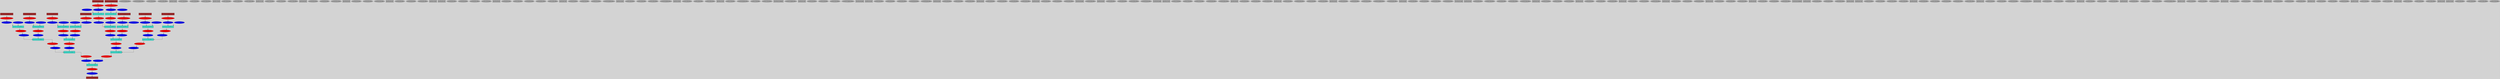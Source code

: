 digraph {
graph [bgcolor=lightgray]
node [style=filled]
splines=ortho;
LS_w32_c0_r0_memport_Load_6 [shape="rectangle" width=0.5 fontsize=12 fillcolor="#A52A2A" pos="0,0!"]
LS_w32_c0_r0_memport_inPinA [shape="oval" width=0.1 fontsize=10 fillcolor="#A9A9A9" pos="-1.3,1.3!"]
LS_w32_c0_r3_memport_inPinA [shape="oval" width=0.1 fontsize=10 fillcolor="#A9A9A9" pos="-1.3,19.3!"]
pe_w32_c1_r2_alu_inPinB [shape="oval" width=0.1 fontsize=10 fillcolor="#A9A9A9" pos="7.3,13.3!"]
pe_w32_c7_r4_alu_inPinB [shape="oval" width=0.1 fontsize=10 fillcolor="#0000FF" pos="43.3,25.3!"]
pe_w32_c7_r4_alu_outPinA [shape="oval" width=0.1 fontsize=10 fillcolor="#FF0000" pos="42,22!"]
pe_w32_c1_r2_alu_outPinA [shape="oval" width=0.1 fontsize=10 fillcolor="#A9A9A9" pos="6,10!"]
pe_w32_c7_r5_alu [shape="rectangle" width=0.5 fontsize=12 fillcolor="#A9A9A9" pos="42,30!"]
pe_w32_c7_r5_alu_inPinA [shape="oval" width=0.1 fontsize=10 fillcolor="#A9A9A9" pos="40.7,31.3!"]
pe_w32_c7_r5_alu_inPinB [shape="oval" width=0.1 fontsize=10 fillcolor="#A9A9A9" pos="43.3,31.3!"]
pe_w32_c7_r5_alu_outPinA [shape="oval" width=0.1 fontsize=10 fillcolor="#A9A9A9" pos="42,28!"]
pe_w32_c7_r6_alu [shape="rectangle" width=0.5 fontsize=12 fillcolor="#A9A9A9" pos="42,36!"]
pe_w32_c7_r6_alu_inPinA [shape="oval" width=0.1 fontsize=10 fillcolor="#A9A9A9" pos="40.7,37.3!"]
pe_w32_c7_r6_alu_inPinB [shape="oval" width=0.1 fontsize=10 fillcolor="#A9A9A9" pos="43.3,37.3!"]
pe_w32_c7_r6_alu_outPinA [shape="oval" width=0.1 fontsize=10 fillcolor="#A9A9A9" pos="42,34!"]
pe_w32_c7_r7_alu [shape="rectangle" width=0.5 fontsize=12 fillcolor="#A9A9A9" pos="42,42!"]
pe_w32_c7_r7_alu_inPinA [shape="oval" width=0.1 fontsize=10 fillcolor="#A9A9A9" pos="40.7,43.3!"]
pe_w32_c7_r7_alu_inPinB [shape="oval" width=0.1 fontsize=10 fillcolor="#A9A9A9" pos="43.3,43.3!"]
pe_w32_c7_r7_alu_outPinA [shape="oval" width=0.1 fontsize=10 fillcolor="#A9A9A9" pos="42,40!"]
pe_w32_c8_r0_alu [shape="rectangle" width=0.5 fontsize=12 fillcolor="#A9A9A9" pos="48,0!"]
pe_w32_c8_r0_alu_inPinA [shape="oval" width=0.1 fontsize=10 fillcolor="#A9A9A9" pos="46.7,1.3!"]
pe_w32_c8_r0_alu_inPinB [shape="oval" width=0.1 fontsize=10 fillcolor="#A9A9A9" pos="49.3,1.3!"]
pe_w32_c8_r0_alu_outPinA [shape="oval" width=0.1 fontsize=10 fillcolor="#A9A9A9" pos="48,-2!"]
pe_w32_c8_r1_alu_FMUL_9 [shape="rectangle" width=0.5 fontsize=12 fillcolor="#40E0D0" pos="48,6!"]
pe_w32_c8_r1_alu_inPinA [shape="oval" width=0.1 fontsize=10 fillcolor="#0000FF" pos="46.7,7.3!"]
pe_w32_c8_r1_alu_inPinB [shape="oval" width=0.1 fontsize=10 fillcolor="#0000FF" pos="49.3,7.3!"]
pe_w32_c8_r1_alu_outPinA [shape="oval" width=0.1 fontsize=10 fillcolor="#FF0000" pos="48,4!"]
LS_w32_c0_r3_memport_outPinA [shape="oval" width=0.1 fontsize=10 fillcolor="#FF0000" pos="0,16!"]
pe_w32_c8_r2_alu [shape="rectangle" width=0.5 fontsize=12 fillcolor="#A9A9A9" pos="48,12!"]
pe_w32_c8_r2_alu_inPinA [shape="oval" width=0.1 fontsize=10 fillcolor="#A9A9A9" pos="46.7,13.3!"]
pe_w32_c8_r2_alu_inPinB [shape="oval" width=0.1 fontsize=10 fillcolor="#A9A9A9" pos="49.3,13.3!"]
pe_w32_c8_r2_alu_outPinA [shape="oval" width=0.1 fontsize=10 fillcolor="#A9A9A9" pos="48,10!"]
pe_w32_c8_r3_alu_FMUL_16 [shape="rectangle" width=0.5 fontsize=12 fillcolor="#40E0D0" pos="48,18!"]
pe_w32_c8_r3_alu_inPinA [shape="oval" width=0.1 fontsize=10 fillcolor="#0000FF" pos="46.7,19.3!"]
pe_w32_c8_r3_alu_inPinB [shape="oval" width=0.1 fontsize=10 fillcolor="#0000FF" pos="49.3,19.3!"]
pe_w32_c8_r3_alu_outPinA [shape="oval" width=0.1 fontsize=10 fillcolor="#FF0000" pos="48,16!"]
pe_w32_c8_r4_alu [shape="rectangle" width=0.5 fontsize=12 fillcolor="#A9A9A9" pos="48,24!"]
pe_w32_c8_r4_alu_inPinA [shape="oval" width=0.1 fontsize=10 fillcolor="#A9A9A9" pos="46.7,25.3!"]
pe_w32_c8_r4_alu_inPinB [shape="oval" width=0.1 fontsize=10 fillcolor="#A9A9A9" pos="49.3,25.3!"]
pe_w32_c8_r4_alu_outPinA [shape="oval" width=0.1 fontsize=10 fillcolor="#A9A9A9" pos="48,22!"]
pe_w32_c1_r3_alu [shape="rectangle" width=0.5 fontsize=12 fillcolor="#A9A9A9" pos="6,18!"]
pe_w32_c8_r5_alu [shape="rectangle" width=0.5 fontsize=12 fillcolor="#A9A9A9" pos="48,30!"]
pe_w32_c8_r5_alu_inPinA [shape="oval" width=0.1 fontsize=10 fillcolor="#A9A9A9" pos="46.7,31.3!"]
pe_w32_c8_r5_alu_inPinB [shape="oval" width=0.1 fontsize=10 fillcolor="#A9A9A9" pos="49.3,31.3!"]
pe_w32_c8_r5_alu_outPinA [shape="oval" width=0.1 fontsize=10 fillcolor="#A9A9A9" pos="48,28!"]
pe_w32_c1_r3_alu_inPinA [shape="oval" width=0.1 fontsize=10 fillcolor="#A9A9A9" pos="4.7,19.3!"]
pe_w32_c8_r6_alu [shape="rectangle" width=0.5 fontsize=12 fillcolor="#A9A9A9" pos="48,36!"]
pe_w32_c8_r6_alu_inPinA [shape="oval" width=0.1 fontsize=10 fillcolor="#A9A9A9" pos="46.7,37.3!"]
pe_w32_c1_r3_alu_inPinB [shape="oval" width=0.1 fontsize=10 fillcolor="#A9A9A9" pos="7.3,19.3!"]
pe_w32_c8_r6_alu_inPinB [shape="oval" width=0.1 fontsize=10 fillcolor="#A9A9A9" pos="49.3,37.3!"]
pe_w32_c8_r6_alu_outPinA [shape="oval" width=0.1 fontsize=10 fillcolor="#A9A9A9" pos="48,34!"]
pe_w32_c1_r3_alu_outPinA [shape="oval" width=0.1 fontsize=10 fillcolor="#A9A9A9" pos="6,16!"]
pe_w32_c8_r7_alu [shape="rectangle" width=0.5 fontsize=12 fillcolor="#A9A9A9" pos="48,42!"]
pe_w32_c8_r7_alu_inPinA [shape="oval" width=0.1 fontsize=10 fillcolor="#A9A9A9" pos="46.7,43.3!"]
pe_w32_c8_r7_alu_inPinB [shape="oval" width=0.1 fontsize=10 fillcolor="#A9A9A9" pos="49.3,43.3!"]
pe_w32_c8_r7_alu_outPinA [shape="oval" width=0.1 fontsize=10 fillcolor="#A9A9A9" pos="48,40!"]
LS_w32_c0_r4_memport_Load_5 [shape="rectangle" width=0.5 fontsize=12 fillcolor="#A52A2A" pos="0,24!"]
LS_w32_c0_r4_memport_inPinA [shape="oval" width=0.1 fontsize=10 fillcolor="#A9A9A9" pos="-1.3,25.3!"]
pe_w32_c1_r4_alu [shape="rectangle" width=0.5 fontsize=12 fillcolor="#A9A9A9" pos="6,24!"]
pe_w32_c1_r4_alu_inPinA [shape="oval" width=0.1 fontsize=10 fillcolor="#A9A9A9" pos="4.7,25.3!"]
pe_w32_c1_r4_alu_inPinB [shape="oval" width=0.1 fontsize=10 fillcolor="#A9A9A9" pos="7.3,25.3!"]
pe_w32_c1_r4_alu_outPinA [shape="oval" width=0.1 fontsize=10 fillcolor="#A9A9A9" pos="6,22!"]
LS_w32_c0_r4_memport_outPinA [shape="oval" width=0.1 fontsize=10 fillcolor="#FF0000" pos="0,22!"]
LS_w32_c0_r5_memport_Load_0 [shape="rectangle" width=0.5 fontsize=12 fillcolor="#A52A2A" pos="0,30!"]
pe_w32_c1_r5_alu_FMUL_13 [shape="rectangle" width=0.5 fontsize=12 fillcolor="#40E0D0" pos="6,30!"]
pe_w32_c1_r5_alu_inPinA [shape="oval" width=0.1 fontsize=10 fillcolor="#0000FF" pos="4.7,31.3!"]
pe_w32_c1_r5_alu_inPinB [shape="oval" width=0.1 fontsize=10 fillcolor="#0000FF" pos="7.3,31.3!"]
pe_w32_c1_r5_alu_outPinA [shape="oval" width=0.1 fontsize=10 fillcolor="#FF0000" pos="6,28!"]
LS_w32_c0_r5_memport_inPinA [shape="oval" width=0.1 fontsize=10 fillcolor="#A9A9A9" pos="-1.3,31.3!"]
LS_w32_c0_r5_memport_outPinA [shape="oval" width=0.1 fontsize=10 fillcolor="#FF0000" pos="0,28!"]
pe_w32_c1_r6_alu [shape="rectangle" width=0.5 fontsize=12 fillcolor="#A9A9A9" pos="6,36!"]
pe_w32_c1_r6_alu_inPinA [shape="oval" width=0.1 fontsize=10 fillcolor="#A9A9A9" pos="4.7,37.3!"]
pe_w32_c1_r6_alu_inPinB [shape="oval" width=0.1 fontsize=10 fillcolor="#A9A9A9" pos="7.3,37.3!"]
pe_w32_c1_r6_alu_outPinA [shape="oval" width=0.1 fontsize=10 fillcolor="#A9A9A9" pos="6,34!"]
LS_w32_c0_r6_memport_Load_2 [shape="rectangle" width=0.5 fontsize=12 fillcolor="#A52A2A" pos="0,36!"]
pe_w32_c1_r7_alu [shape="rectangle" width=0.5 fontsize=12 fillcolor="#A9A9A9" pos="6,42!"]
pe_w32_c1_r7_alu_inPinA [shape="oval" width=0.1 fontsize=10 fillcolor="#A9A9A9" pos="4.7,43.3!"]
LS_w32_c0_r6_memport_inPinA [shape="oval" width=0.1 fontsize=10 fillcolor="#A9A9A9" pos="-1.3,37.3!"]
pe_w32_c1_r7_alu_inPinB [shape="oval" width=0.1 fontsize=10 fillcolor="#A9A9A9" pos="7.3,43.3!"]
pe_w32_c1_r7_alu_outPinA [shape="oval" width=0.1 fontsize=10 fillcolor="#A9A9A9" pos="6,40!"]
LS_w32_c0_r0_memport_outPinA [shape="oval" width=0.1 fontsize=10 fillcolor="#FF0000" pos="0,-2!"]
LS_w32_c0_r6_memport_outPinA [shape="oval" width=0.1 fontsize=10 fillcolor="#FF0000" pos="0,34!"]
pe_w32_c2_r0_alu_FMUL_12 [shape="rectangle" width=0.5 fontsize=12 fillcolor="#40E0D0" pos="12,0!"]
pe_w32_c2_r0_alu_inPinA [shape="oval" width=0.1 fontsize=10 fillcolor="#0000FF" pos="10.7,1.3!"]
pe_w32_c2_r0_alu_inPinB [shape="oval" width=0.1 fontsize=10 fillcolor="#0000FF" pos="13.3,1.3!"]
pe_w32_c2_r0_alu_outPinA [shape="oval" width=0.1 fontsize=10 fillcolor="#FF0000" pos="12,-2!"]
LS_w32_c0_r7_memport [shape="rectangle" width=0.5 fontsize=12 fillcolor="#A9A9A9" pos="0,42!"]
LS_w32_c0_r7_memport_inPinA [shape="oval" width=0.1 fontsize=10 fillcolor="#A9A9A9" pos="-1.3,43.3!"]
pe_w32_c2_r1_alu [shape="rectangle" width=0.5 fontsize=12 fillcolor="#A9A9A9" pos="12,6!"]
pe_w32_c2_r1_alu_inPinA [shape="oval" width=0.1 fontsize=10 fillcolor="#A9A9A9" pos="10.7,7.3!"]
pe_w32_c2_r1_alu_inPinB [shape="oval" width=0.1 fontsize=10 fillcolor="#A9A9A9" pos="13.3,7.3!"]
pe_w32_c2_r1_alu_outPinA [shape="oval" width=0.1 fontsize=10 fillcolor="#A9A9A9" pos="12,4!"]
LS_w32_c0_r7_memport_outPinA [shape="oval" width=0.1 fontsize=10 fillcolor="#A9A9A9" pos="0,40!"]
LS_w32_c9_r0_mem [shape="rectangle" width=0.5 fontsize=12 fillcolor="#A9A9A9" pos="54,0!"]
pe_w32_c2_r2_alu [shape="rectangle" width=0.5 fontsize=12 fillcolor="#A9A9A9" pos="12,12!"]
pe_w32_c2_r2_alu_inPinA [shape="oval" width=0.1 fontsize=10 fillcolor="#A9A9A9" pos="10.7,13.3!"]
pe_w32_c2_r2_alu_inPinB [shape="oval" width=0.1 fontsize=10 fillcolor="#A9A9A9" pos="13.3,13.3!"]
pe_w32_c2_r2_alu_outPinA [shape="oval" width=0.1 fontsize=10 fillcolor="#A9A9A9" pos="12,10!"]
LS_w32_c9_r0_mem_inPinA [shape="oval" width=0.1 fontsize=10 fillcolor="#A9A9A9" pos="52.7,1.3!"]
LS_w32_c9_r0_mem_outPinA [shape="oval" width=0.1 fontsize=10 fillcolor="#A9A9A9" pos="54,-2!"]
pe_w32_c2_r3_alu [shape="rectangle" width=0.5 fontsize=12 fillcolor="#A9A9A9" pos="12,18!"]
pe_w32_c2_r3_alu_inPinA [shape="oval" width=0.1 fontsize=10 fillcolor="#A9A9A9" pos="10.7,19.3!"]
pe_w32_c2_r3_alu_inPinB [shape="oval" width=0.1 fontsize=10 fillcolor="#A9A9A9" pos="13.3,19.3!"]
pe_w32_c2_r3_alu_outPinA [shape="oval" width=0.1 fontsize=10 fillcolor="#A9A9A9" pos="12,16!"]
LS_w32_c9_r1_mem_Load_4 [shape="rectangle" width=0.5 fontsize=12 fillcolor="#A52A2A" pos="54,6!"]
pe_w32_c2_r4_alu [shape="rectangle" width=0.5 fontsize=12 fillcolor="#A9A9A9" pos="12,24!"]
pe_w32_c2_r4_alu_inPinA [shape="oval" width=0.1 fontsize=10 fillcolor="#A9A9A9" pos="10.7,25.3!"]
LS_w32_c9_r1_mem_inPinA [shape="oval" width=0.1 fontsize=10 fillcolor="#A9A9A9" pos="52.7,7.3!"]
pe_w32_c2_r4_alu_inPinB [shape="oval" width=0.1 fontsize=10 fillcolor="#A9A9A9" pos="13.3,25.3!"]
pe_w32_c2_r4_alu_outPinA [shape="oval" width=0.1 fontsize=10 fillcolor="#A9A9A9" pos="12,22!"]
LS_w32_c9_r1_mem_outPinA [shape="oval" width=0.1 fontsize=10 fillcolor="#FF0000" pos="54,4!"]
pe_w32_c2_r5_alu [shape="rectangle" width=0.5 fontsize=12 fillcolor="#A9A9A9" pos="12,30!"]
pe_w32_c2_r5_alu_inPinA [shape="oval" width=0.1 fontsize=10 fillcolor="#A9A9A9" pos="10.7,31.3!"]
pe_w32_c2_r5_alu_inPinB [shape="oval" width=0.1 fontsize=10 fillcolor="#A9A9A9" pos="13.3,31.3!"]
pe_w32_c2_r5_alu_outPinA [shape="oval" width=0.1 fontsize=10 fillcolor="#A9A9A9" pos="12,28!"]
LS_w32_c0_r1_memport_Load_3 [shape="rectangle" width=0.5 fontsize=12 fillcolor="#A52A2A" pos="0,6!"]
LS_w32_c9_r2_mem [shape="rectangle" width=0.5 fontsize=12 fillcolor="#A9A9A9" pos="54,12!"]
LS_w32_c9_r2_mem_inPinA [shape="oval" width=0.1 fontsize=10 fillcolor="#A9A9A9" pos="52.7,13.3!"]
pe_w32_c2_r6_alu [shape="rectangle" width=0.5 fontsize=12 fillcolor="#A9A9A9" pos="12,36!"]
pe_w32_c2_r6_alu_inPinA [shape="oval" width=0.1 fontsize=10 fillcolor="#A9A9A9" pos="10.7,37.3!"]
pe_w32_c2_r6_alu_inPinB [shape="oval" width=0.1 fontsize=10 fillcolor="#A9A9A9" pos="13.3,37.3!"]
pe_w32_c2_r6_alu_outPinA [shape="oval" width=0.1 fontsize=10 fillcolor="#A9A9A9" pos="12,34!"]
LS_w32_c9_r2_mem_outPinA [shape="oval" width=0.1 fontsize=10 fillcolor="#A9A9A9" pos="54,10!"]
LS_w32_c9_r3_mem [shape="rectangle" width=0.5 fontsize=12 fillcolor="#A9A9A9" pos="54,18!"]
pe_w32_c2_r7_alu [shape="rectangle" width=0.5 fontsize=12 fillcolor="#A9A9A9" pos="12,42!"]
pe_w32_c2_r7_alu_inPinA [shape="oval" width=0.1 fontsize=10 fillcolor="#A9A9A9" pos="10.7,43.3!"]
pe_w32_c2_r7_alu_inPinB [shape="oval" width=0.1 fontsize=10 fillcolor="#A9A9A9" pos="13.3,43.3!"]
pe_w32_c2_r7_alu_outPinA [shape="oval" width=0.1 fontsize=10 fillcolor="#A9A9A9" pos="12,40!"]
LS_w32_c9_r3_mem_inPinA [shape="oval" width=0.1 fontsize=10 fillcolor="#A9A9A9" pos="52.7,19.3!"]
LS_w32_c9_r3_mem_outPinA [shape="oval" width=0.1 fontsize=10 fillcolor="#A9A9A9" pos="54,16!"]
pe_w32_c3_r0_alu [shape="rectangle" width=0.5 fontsize=12 fillcolor="#A9A9A9" pos="18,0!"]
pe_w32_c3_r0_alu_inPinA [shape="oval" width=0.1 fontsize=10 fillcolor="#A9A9A9" pos="16.7,1.3!"]
pe_w32_c3_r0_alu_inPinB [shape="oval" width=0.1 fontsize=10 fillcolor="#A9A9A9" pos="19.3,1.3!"]
pe_w32_c3_r0_alu_outPinA [shape="oval" width=0.1 fontsize=10 fillcolor="#A9A9A9" pos="18,-2!"]
LS_w32_c9_r4_mem_Load_8 [shape="rectangle" width=0.5 fontsize=12 fillcolor="#A52A2A" pos="54,24!"]
pe_w32_c3_r1_alu [shape="rectangle" width=0.5 fontsize=12 fillcolor="#A9A9A9" pos="18,6!"]
pe_w32_c3_r1_alu_inPinA [shape="oval" width=0.1 fontsize=10 fillcolor="#A9A9A9" pos="16.7,7.3!"]
LS_w32_c9_r4_mem_inPinA [shape="oval" width=0.1 fontsize=10 fillcolor="#A9A9A9" pos="52.7,25.3!"]
pe_w32_c3_r1_alu_inPinB [shape="oval" width=0.1 fontsize=10 fillcolor="#A9A9A9" pos="19.3,7.3!"]
pe_w32_c3_r1_alu_outPinA [shape="oval" width=0.1 fontsize=10 fillcolor="#A9A9A9" pos="18,4!"]
LS_w32_c9_r4_mem_outPinA [shape="oval" width=0.1 fontsize=10 fillcolor="#FF0000" pos="54,22!"]
pe_w32_c3_r2_alu [shape="rectangle" width=0.5 fontsize=12 fillcolor="#A9A9A9" pos="18,12!"]
pe_w32_c3_r2_alu_inPinA [shape="oval" width=0.1 fontsize=10 fillcolor="#A9A9A9" pos="16.7,13.3!"]
pe_w32_c3_r2_alu_inPinB [shape="oval" width=0.1 fontsize=10 fillcolor="#A9A9A9" pos="19.3,13.3!"]
pe_w32_c3_r2_alu_outPinA [shape="oval" width=0.1 fontsize=10 fillcolor="#A9A9A9" pos="18,10!"]
LS_w32_c9_r5_mem_Store_26 [shape="rectangle" width=0.5 fontsize=12 fillcolor="#A52A2A" pos="54,30!"]
LS_w32_c0_r1_memport_inPinA [shape="oval" width=0.1 fontsize=10 fillcolor="#A9A9A9" pos="-1.3,7.3!"]
LS_w32_c9_r5_mem_inPinA [shape="oval" width=0.1 fontsize=10 fillcolor="#0000FF" pos="52.7,31.3!"]
pe_w32_c3_r3_alu_FMUL_15 [shape="rectangle" width=0.5 fontsize=12 fillcolor="#40E0D0" pos="18,18!"]
pe_w32_c3_r3_alu_inPinA [shape="oval" width=0.1 fontsize=10 fillcolor="#0000FF" pos="16.7,19.3!"]
pe_w32_c3_r3_alu_inPinB [shape="oval" width=0.1 fontsize=10 fillcolor="#0000FF" pos="19.3,19.3!"]
pe_w32_c3_r3_alu_outPinA [shape="oval" width=0.1 fontsize=10 fillcolor="#FF0000" pos="18,16!"]
LS_w32_c9_r5_mem_outPinA [shape="oval" width=0.1 fontsize=10 fillcolor="#A9A9A9" pos="54,28!"]
LS_w32_c9_r6_mem_Load_7 [shape="rectangle" width=0.5 fontsize=12 fillcolor="#A52A2A" pos="54,36!"]
pe_w32_c3_r4_alu [shape="rectangle" width=0.5 fontsize=12 fillcolor="#A9A9A9" pos="18,24!"]
pe_w32_c3_r4_alu_inPinA [shape="oval" width=0.1 fontsize=10 fillcolor="#A9A9A9" pos="16.7,25.3!"]
pe_w32_c3_r4_alu_inPinB [shape="oval" width=0.1 fontsize=10 fillcolor="#A9A9A9" pos="19.3,25.3!"]
pe_w32_c3_r4_alu_outPinA [shape="oval" width=0.1 fontsize=10 fillcolor="#A9A9A9" pos="18,22!"]
LS_w32_c9_r6_mem_inPinA [shape="oval" width=0.1 fontsize=10 fillcolor="#A9A9A9" pos="52.7,37.3!"]
LS_w32_c9_r6_mem_outPinA [shape="oval" width=0.1 fontsize=10 fillcolor="#FF0000" pos="54,34!"]
pe_w32_c3_r5_alu_FMUL_17 [shape="rectangle" width=0.5 fontsize=12 fillcolor="#40E0D0" pos="18,30!"]
pe_w32_c3_r5_alu_inPinA [shape="oval" width=0.1 fontsize=10 fillcolor="#0000FF" pos="16.7,31.3!"]
pe_w32_c3_r5_alu_inPinB [shape="oval" width=0.1 fontsize=10 fillcolor="#0000FF" pos="19.3,31.3!"]
pe_w32_c3_r5_alu_outPinA [shape="oval" width=0.1 fontsize=10 fillcolor="#FF0000" pos="18,28!"]
LS_w32_c9_r7_mem [shape="rectangle" width=0.5 fontsize=12 fillcolor="#A9A9A9" pos="54,42!"]
pe_w32_c3_r6_alu [shape="rectangle" width=0.5 fontsize=12 fillcolor="#A9A9A9" pos="18,36!"]
pe_w32_c3_r6_alu_inPinA [shape="oval" width=0.1 fontsize=10 fillcolor="#A9A9A9" pos="16.7,37.3!"]
LS_w32_c9_r7_mem_inPinA [shape="oval" width=0.1 fontsize=10 fillcolor="#A9A9A9" pos="52.7,43.3!"]
pe_w32_c3_r6_alu_inPinB [shape="oval" width=0.1 fontsize=10 fillcolor="#A9A9A9" pos="19.3,37.3!"]
pe_w32_c3_r6_alu_outPinA [shape="oval" width=0.1 fontsize=10 fillcolor="#A9A9A9" pos="18,34!"]
LS_w32_c9_r7_mem_outPinA [shape="oval" width=0.1 fontsize=10 fillcolor="#A9A9A9" pos="54,40!"]
pe_w32_c3_r7_alu [shape="rectangle" width=0.5 fontsize=12 fillcolor="#A9A9A9" pos="18,42!"]
pe_w32_c3_r7_alu_inPinA [shape="oval" width=0.1 fontsize=10 fillcolor="#A9A9A9" pos="16.7,43.3!"]
pe_w32_c3_r7_alu_inPinB [shape="oval" width=0.1 fontsize=10 fillcolor="#A9A9A9" pos="19.3,43.3!"]
pe_w32_c3_r7_alu_outPinA [shape="oval" width=0.1 fontsize=10 fillcolor="#A9A9A9" pos="18,40!"]
pe_w32_c4_r0_alu [shape="rectangle" width=0.5 fontsize=12 fillcolor="#A9A9A9" pos="24,0!"]
pe_w32_c4_r0_alu_inPinA [shape="oval" width=0.1 fontsize=10 fillcolor="#A9A9A9" pos="22.7,1.3!"]
pe_w32_c4_r0_alu_inPinB [shape="oval" width=0.1 fontsize=10 fillcolor="#A9A9A9" pos="25.3,1.3!"]
pe_w32_c4_r0_alu_outPinA [shape="oval" width=0.1 fontsize=10 fillcolor="#A9A9A9" pos="24,-2!"]
LS_w32_c0_r1_memport_outPinA [shape="oval" width=0.1 fontsize=10 fillcolor="#FF0000" pos="0,4!"]
pe_w32_c4_r1_alu [shape="rectangle" width=0.5 fontsize=12 fillcolor="#A9A9A9" pos="24,6!"]
pe_w32_c4_r1_alu_inPinA [shape="oval" width=0.1 fontsize=10 fillcolor="#A9A9A9" pos="22.7,7.3!"]
pe_w32_c4_r1_alu_inPinB [shape="oval" width=0.1 fontsize=10 fillcolor="#A9A9A9" pos="25.3,7.3!"]
pe_w32_c4_r1_alu_outPinA [shape="oval" width=0.1 fontsize=10 fillcolor="#A9A9A9" pos="24,4!"]
pe_w32_c4_r2_alu [shape="rectangle" width=0.5 fontsize=12 fillcolor="#A9A9A9" pos="24,12!"]
pe_w32_c4_r2_alu_inPinA [shape="oval" width=0.1 fontsize=10 fillcolor="#A9A9A9" pos="22.7,13.3!"]
pe_w32_c4_r2_alu_inPinB [shape="oval" width=0.1 fontsize=10 fillcolor="#A9A9A9" pos="25.3,13.3!"]
pe_w32_c4_r2_alu_outPinA [shape="oval" width=0.1 fontsize=10 fillcolor="#A9A9A9" pos="24,10!"]
pe_w32_c4_r3_alu [shape="rectangle" width=0.5 fontsize=12 fillcolor="#A9A9A9" pos="24,18!"]
pe_w32_c4_r3_alu_inPinA [shape="oval" width=0.1 fontsize=10 fillcolor="#A9A9A9" pos="22.7,19.3!"]
pe_w32_c4_r3_alu_inPinB [shape="oval" width=0.1 fontsize=10 fillcolor="#A9A9A9" pos="25.3,19.3!"]
pe_w32_c4_r3_alu_outPinA [shape="oval" width=0.1 fontsize=10 fillcolor="#A9A9A9" pos="24,16!"]
pe_w32_c4_r4_alu_FADD_24 [shape="rectangle" width=0.5 fontsize=12 fillcolor="#40E0D0" pos="24,24!"]
pe_w32_c4_r4_alu_inPinA [shape="oval" width=0.1 fontsize=10 fillcolor="#0000FF" pos="22.7,25.3!"]
pe_w32_c4_r4_alu_inPinB [shape="oval" width=0.1 fontsize=10 fillcolor="#0000FF" pos="25.3,25.3!"]
pe_w32_c4_r4_alu_outPinA [shape="oval" width=0.1 fontsize=10 fillcolor="#FF0000" pos="24,22!"]
pe_w32_c4_r5_alu [shape="rectangle" width=0.5 fontsize=12 fillcolor="#A9A9A9" pos="24,30!"]
pe_w32_c4_r5_alu_inPinA [shape="oval" width=0.1 fontsize=10 fillcolor="#A9A9A9" pos="22.7,31.3!"]
pe_w32_c4_r5_alu_inPinB [shape="oval" width=0.1 fontsize=10 fillcolor="#A9A9A9" pos="25.3,31.3!"]
pe_w32_c4_r5_alu_outPinA [shape="oval" width=0.1 fontsize=10 fillcolor="#A9A9A9" pos="24,28!"]
LS_w32_c0_r2_memport [shape="rectangle" width=0.5 fontsize=12 fillcolor="#A9A9A9" pos="0,12!"]
pe_w32_c4_r6_alu [shape="rectangle" width=0.5 fontsize=12 fillcolor="#A9A9A9" pos="24,36!"]
pe_w32_c4_r6_alu_inPinA [shape="oval" width=0.1 fontsize=10 fillcolor="#A9A9A9" pos="22.7,37.3!"]
pe_w32_c4_r6_alu_inPinB [shape="oval" width=0.1 fontsize=10 fillcolor="#A9A9A9" pos="25.3,37.3!"]
pe_w32_c4_r6_alu_outPinA [shape="oval" width=0.1 fontsize=10 fillcolor="#A9A9A9" pos="24,34!"]
pe_w32_c1_r0_alu [shape="rectangle" width=0.5 fontsize=12 fillcolor="#A9A9A9" pos="6,0!"]
pe_w32_c4_r7_alu [shape="rectangle" width=0.5 fontsize=12 fillcolor="#A9A9A9" pos="24,42!"]
pe_w32_c4_r7_alu_inPinA [shape="oval" width=0.1 fontsize=10 fillcolor="#A9A9A9" pos="22.7,43.3!"]
pe_w32_c4_r7_alu_inPinB [shape="oval" width=0.1 fontsize=10 fillcolor="#A9A9A9" pos="25.3,43.3!"]
pe_w32_c4_r7_alu_outPinA [shape="oval" width=0.1 fontsize=10 fillcolor="#A9A9A9" pos="24,40!"]
pe_w32_c1_r0_alu_inPinA [shape="oval" width=0.1 fontsize=10 fillcolor="#A9A9A9" pos="4.7,1.3!"]
pe_w32_c5_r0_alu [shape="rectangle" width=0.5 fontsize=12 fillcolor="#A9A9A9" pos="30,0!"]
pe_w32_c5_r0_alu_inPinA [shape="oval" width=0.1 fontsize=10 fillcolor="#A9A9A9" pos="28.7,1.3!"]
pe_w32_c1_r0_alu_inPinB [shape="oval" width=0.1 fontsize=10 fillcolor="#A9A9A9" pos="7.3,1.3!"]
pe_w32_c5_r0_alu_inPinB [shape="oval" width=0.1 fontsize=10 fillcolor="#A9A9A9" pos="31.3,1.3!"]
pe_w32_c5_r0_alu_outPinA [shape="oval" width=0.1 fontsize=10 fillcolor="#A9A9A9" pos="30,-2!"]
pe_w32_c1_r0_alu_outPinA [shape="oval" width=0.1 fontsize=10 fillcolor="#A9A9A9" pos="6,-2!"]
pe_w32_c5_r1_alu [shape="rectangle" width=0.5 fontsize=12 fillcolor="#A9A9A9" pos="30,6!"]
pe_w32_c5_r1_alu_inPinA [shape="oval" width=0.1 fontsize=10 fillcolor="#A9A9A9" pos="28.7,7.3!"]
pe_w32_c5_r1_alu_inPinB [shape="oval" width=0.1 fontsize=10 fillcolor="#A9A9A9" pos="31.3,7.3!"]
pe_w32_c5_r1_alu_outPinA [shape="oval" width=0.1 fontsize=10 fillcolor="#A9A9A9" pos="30,4!"]
pe_w32_c5_r2_alu_FMUL_10 [shape="rectangle" width=0.5 fontsize=12 fillcolor="#40E0D0" pos="30,12!"]
pe_w32_c5_r2_alu_inPinA [shape="oval" width=0.1 fontsize=10 fillcolor="#0000FF" pos="28.7,13.3!"]
pe_w32_c5_r2_alu_inPinB [shape="oval" width=0.1 fontsize=10 fillcolor="#0000FF" pos="31.3,13.3!"]
pe_w32_c5_r2_alu_outPinA [shape="oval" width=0.1 fontsize=10 fillcolor="#FF0000" pos="30,10!"]
pe_w32_c5_r3_alu_FADD_22 [shape="rectangle" width=0.5 fontsize=12 fillcolor="#40E0D0" pos="30,18!"]
pe_w32_c5_r3_alu_inPinA [shape="oval" width=0.1 fontsize=10 fillcolor="#0000FF" pos="28.7,19.3!"]
pe_w32_c5_r3_alu_inPinB [shape="oval" width=0.1 fontsize=10 fillcolor="#0000FF" pos="31.3,19.3!"]
pe_w32_c5_r3_alu_outPinA [shape="oval" width=0.1 fontsize=10 fillcolor="#FF0000" pos="30,16!"]
LS_w32_c0_r2_memport_inPinA [shape="oval" width=0.1 fontsize=10 fillcolor="#A9A9A9" pos="-1.3,13.3!"]
pe_w32_c5_r4_alu_FADD_20 [shape="rectangle" width=0.5 fontsize=12 fillcolor="#40E0D0" pos="30,24!"]
pe_w32_c5_r4_alu_inPinA [shape="oval" width=0.1 fontsize=10 fillcolor="#0000FF" pos="28.7,25.3!"]
pe_w32_c5_r4_alu_inPinB [shape="oval" width=0.1 fontsize=10 fillcolor="#0000FF" pos="31.3,25.3!"]
pe_w32_c5_r4_alu_outPinA [shape="oval" width=0.1 fontsize=10 fillcolor="#FF0000" pos="30,22!"]
pe_w32_c5_r5_alu_FADD_18 [shape="rectangle" width=0.5 fontsize=12 fillcolor="#40E0D0" pos="30,30!"]
pe_w32_c5_r5_alu_inPinA [shape="oval" width=0.1 fontsize=10 fillcolor="#0000FF" pos="28.7,31.3!"]
pe_w32_c5_r5_alu_inPinB [shape="oval" width=0.1 fontsize=10 fillcolor="#0000FF" pos="31.3,31.3!"]
pe_w32_c5_r5_alu_outPinA [shape="oval" width=0.1 fontsize=10 fillcolor="#FF0000" pos="30,28!"]
pe_w32_c5_r6_alu [shape="rectangle" width=0.5 fontsize=12 fillcolor="#A9A9A9" pos="30,36!"]
pe_w32_c5_r6_alu_inPinA [shape="oval" width=0.1 fontsize=10 fillcolor="#A9A9A9" pos="28.7,37.3!"]
pe_w32_c5_r6_alu_inPinB [shape="oval" width=0.1 fontsize=10 fillcolor="#A9A9A9" pos="31.3,37.3!"]
pe_w32_c5_r6_alu_outPinA [shape="oval" width=0.1 fontsize=10 fillcolor="#A9A9A9" pos="30,34!"]
pe_w32_c5_r7_alu [shape="rectangle" width=0.5 fontsize=12 fillcolor="#A9A9A9" pos="30,42!"]
pe_w32_c5_r7_alu_inPinA [shape="oval" width=0.1 fontsize=10 fillcolor="#A9A9A9" pos="28.7,43.3!"]
pe_w32_c5_r7_alu_inPinB [shape="oval" width=0.1 fontsize=10 fillcolor="#A9A9A9" pos="31.3,43.3!"]
pe_w32_c5_r7_alu_outPinA [shape="oval" width=0.1 fontsize=10 fillcolor="#A9A9A9" pos="30,40!"]
pe_w32_c6_r0_alu [shape="rectangle" width=0.5 fontsize=12 fillcolor="#A9A9A9" pos="36,0!"]
pe_w32_c6_r0_alu_inPinA [shape="oval" width=0.1 fontsize=10 fillcolor="#A9A9A9" pos="34.7,1.3!"]
pe_w32_c6_r0_alu_inPinB [shape="oval" width=0.1 fontsize=10 fillcolor="#A9A9A9" pos="37.3,1.3!"]
pe_w32_c6_r0_alu_outPinA [shape="oval" width=0.1 fontsize=10 fillcolor="#A9A9A9" pos="36,-2!"]
LS_w32_c0_r2_memport_outPinA [shape="oval" width=0.1 fontsize=10 fillcolor="#A9A9A9" pos="0,10!"]
pe_w32_c1_r1_alu [shape="rectangle" width=0.5 fontsize=12 fillcolor="#A9A9A9" pos="6,6!"]
pe_w32_c6_r1_alu_FMUL_14 [shape="rectangle" width=0.5 fontsize=12 fillcolor="#40E0D0" pos="36,6!"]
pe_w32_c6_r1_alu_inPinA [shape="oval" width=0.1 fontsize=10 fillcolor="#0000FF" pos="34.7,7.3!"]
pe_w32_c6_r1_alu_inPinB [shape="oval" width=0.1 fontsize=10 fillcolor="#0000FF" pos="37.3,7.3!"]
pe_w32_c6_r1_alu_outPinA [shape="oval" width=0.1 fontsize=10 fillcolor="#FF0000" pos="36,4!"]
pe_w32_c1_r1_alu_inPinA [shape="oval" width=0.1 fontsize=10 fillcolor="#A9A9A9" pos="4.7,7.3!"]
pe_w32_c6_r2_alu_FADD_23 [shape="rectangle" width=0.5 fontsize=12 fillcolor="#40E0D0" pos="36,12!"]
pe_w32_c6_r2_alu_inPinA [shape="oval" width=0.1 fontsize=10 fillcolor="#0000FF" pos="34.7,13.3!"]
pe_w32_c1_r1_alu_inPinB [shape="oval" width=0.1 fontsize=10 fillcolor="#A9A9A9" pos="7.3,7.3!"]
pe_w32_c6_r2_alu_inPinB [shape="oval" width=0.1 fontsize=10 fillcolor="#0000FF" pos="37.3,13.3!"]
pe_w32_c6_r2_alu_outPinA [shape="oval" width=0.1 fontsize=10 fillcolor="#FF0000" pos="36,10!"]
pe_w32_c1_r1_alu_outPinA [shape="oval" width=0.1 fontsize=10 fillcolor="#A9A9A9" pos="6,4!"]
pe_w32_c6_r3_alu [shape="rectangle" width=0.5 fontsize=12 fillcolor="#A9A9A9" pos="36,18!"]
pe_w32_c6_r3_alu_inPinA [shape="oval" width=0.1 fontsize=10 fillcolor="#A9A9A9" pos="34.7,19.3!"]
pe_w32_c6_r3_alu_inPinB [shape="oval" width=0.1 fontsize=10 fillcolor="#A9A9A9" pos="37.3,19.3!"]
pe_w32_c6_r3_alu_outPinA [shape="oval" width=0.1 fontsize=10 fillcolor="#A9A9A9" pos="36,16!"]
pe_w32_c6_r4_alu [shape="rectangle" width=0.5 fontsize=12 fillcolor="#A9A9A9" pos="36,24!"]
pe_w32_c6_r4_alu_inPinA [shape="oval" width=0.1 fontsize=10 fillcolor="#A9A9A9" pos="34.7,25.3!"]
pe_w32_c6_r4_alu_inPinB [shape="oval" width=0.1 fontsize=10 fillcolor="#A9A9A9" pos="37.3,25.3!"]
pe_w32_c6_r4_alu_outPinA [shape="oval" width=0.1 fontsize=10 fillcolor="#A9A9A9" pos="36,22!"]
pe_w32_c6_r5_alu_FADD_19 [shape="rectangle" width=0.5 fontsize=12 fillcolor="#40E0D0" pos="36,30!"]
pe_w32_c6_r5_alu_inPinA [shape="oval" width=0.1 fontsize=10 fillcolor="#0000FF" pos="34.7,31.3!"]
pe_w32_c6_r5_alu_inPinB [shape="oval" width=0.1 fontsize=10 fillcolor="#0000FF" pos="37.3,31.3!"]
pe_w32_c6_r5_alu_outPinA [shape="oval" width=0.1 fontsize=10 fillcolor="#FF0000" pos="36,28!"]
pe_w32_c6_r6_alu_FADD_25 [shape="rectangle" width=0.5 fontsize=12 fillcolor="#40E0D0" pos="36,36!"]
pe_w32_c6_r6_alu_inPinA [shape="oval" width=0.1 fontsize=10 fillcolor="#0000FF" pos="34.7,37.3!"]
pe_w32_c6_r6_alu_inPinB [shape="oval" width=0.1 fontsize=10 fillcolor="#0000FF" pos="37.3,37.3!"]
pe_w32_c6_r6_alu_outPinA [shape="oval" width=0.1 fontsize=10 fillcolor="#FF0000" pos="36,34!"]
LS_w32_c0_r3_memport_Load_1 [shape="rectangle" width=0.5 fontsize=12 fillcolor="#A52A2A" pos="0,18!"]
pe_w32_c6_r7_alu [shape="rectangle" width=0.5 fontsize=12 fillcolor="#A9A9A9" pos="36,42!"]
pe_w32_c6_r7_alu_inPinA [shape="oval" width=0.1 fontsize=10 fillcolor="#A9A9A9" pos="34.7,43.3!"]
pe_w32_c6_r7_alu_inPinB [shape="oval" width=0.1 fontsize=10 fillcolor="#A9A9A9" pos="37.3,43.3!"]
pe_w32_c6_r7_alu_outPinA [shape="oval" width=0.1 fontsize=10 fillcolor="#A9A9A9" pos="36,40!"]
pe_w32_c7_r0_alu_FMUL_11 [shape="rectangle" width=0.5 fontsize=12 fillcolor="#40E0D0" pos="42,0!"]
pe_w32_c7_r0_alu_inPinA [shape="oval" width=0.1 fontsize=10 fillcolor="#0000FF" pos="40.7,1.3!"]
pe_w32_c7_r0_alu_inPinB [shape="oval" width=0.1 fontsize=10 fillcolor="#0000FF" pos="43.3,1.3!"]
pe_w32_c7_r0_alu_outPinA [shape="oval" width=0.1 fontsize=10 fillcolor="#FF0000" pos="42,-2!"]
pe_w32_c7_r1_alu [shape="rectangle" width=0.5 fontsize=12 fillcolor="#A9A9A9" pos="42,6!"]
pe_w32_c7_r1_alu_inPinA [shape="oval" width=0.1 fontsize=10 fillcolor="#A9A9A9" pos="40.7,7.3!"]
pe_w32_c7_r1_alu_inPinB [shape="oval" width=0.1 fontsize=10 fillcolor="#A9A9A9" pos="43.3,7.3!"]
pe_w32_c7_r1_alu_outPinA [shape="oval" width=0.1 fontsize=10 fillcolor="#A9A9A9" pos="42,4!"]
pe_w32_c7_r2_alu [shape="rectangle" width=0.5 fontsize=12 fillcolor="#A9A9A9" pos="42,12!"]
pe_w32_c7_r2_alu_inPinA [shape="oval" width=0.1 fontsize=10 fillcolor="#A9A9A9" pos="40.7,13.3!"]
pe_w32_c7_r2_alu_inPinB [shape="oval" width=0.1 fontsize=10 fillcolor="#A9A9A9" pos="43.3,13.3!"]
pe_w32_c7_r2_alu_outPinA [shape="oval" width=0.1 fontsize=10 fillcolor="#A9A9A9" pos="42,10!"]
pe_w32_c1_r2_alu [shape="rectangle" width=0.5 fontsize=12 fillcolor="#A9A9A9" pos="6,12!"]
pe_w32_c7_r3_alu [shape="rectangle" width=0.5 fontsize=12 fillcolor="#A9A9A9" pos="42,18!"]
pe_w32_c7_r3_alu_inPinA [shape="oval" width=0.1 fontsize=10 fillcolor="#A9A9A9" pos="40.7,19.3!"]
pe_w32_c7_r3_alu_inPinB [shape="oval" width=0.1 fontsize=10 fillcolor="#A9A9A9" pos="43.3,19.3!"]
pe_w32_c7_r3_alu_outPinA [shape="oval" width=0.1 fontsize=10 fillcolor="#A9A9A9" pos="42,16!"]
pe_w32_c1_r2_alu_inPinA [shape="oval" width=0.1 fontsize=10 fillcolor="#A9A9A9" pos="4.7,13.3!"]
pe_w32_c7_r4_alu_FADD_21 [shape="rectangle" width=0.5 fontsize=12 fillcolor="#40E0D0" pos="42,24!"]
pe_w32_c7_r4_alu_inPinA [shape="oval" width=0.1 fontsize=10 fillcolor="#0000FF" pos="40.7,25.3!"]
pe_w32_c5_r5_alu_FADD_18 -> pe_w32_c5_r5_alu_outPinA
pe_w32_c5_r5_alu_inPinA -> pe_w32_c5_r5_alu_FADD_18
pe_w32_c5_r5_alu_inPinB -> pe_w32_c5_r5_alu_FADD_18
pe_w32_c5_r5_alu_outPinA -> pe_w32_c6_r6_alu_inPinA
pe_w32_c6_r5_alu_FADD_19 -> pe_w32_c6_r5_alu_outPinA
pe_w32_c6_r5_alu_inPinA -> pe_w32_c6_r5_alu_FADD_19
pe_w32_c6_r5_alu_inPinB -> pe_w32_c6_r5_alu_FADD_19
pe_w32_c6_r5_alu_outPinA -> pe_w32_c6_r6_alu_inPinB
pe_w32_c5_r4_alu_FADD_20 -> pe_w32_c5_r4_alu_outPinA
pe_w32_c5_r4_alu_inPinA -> pe_w32_c5_r4_alu_FADD_20
pe_w32_c5_r4_alu_inPinB -> pe_w32_c5_r4_alu_FADD_20
pe_w32_c5_r4_alu_outPinA -> pe_w32_c5_r5_alu_inPinA
pe_w32_c7_r4_alu_FADD_21 -> pe_w32_c7_r4_alu_outPinA
pe_w32_c7_r4_alu_inPinA -> pe_w32_c7_r4_alu_FADD_21
pe_w32_c7_r4_alu_inPinB -> pe_w32_c7_r4_alu_FADD_21
pe_w32_c7_r4_alu_outPinA -> pe_w32_c6_r5_alu_inPinB
pe_w32_c5_r3_alu_FADD_22 -> pe_w32_c5_r3_alu_outPinA
pe_w32_c5_r3_alu_inPinA -> pe_w32_c5_r3_alu_FADD_22
pe_w32_c5_r3_alu_inPinB -> pe_w32_c5_r3_alu_FADD_22
pe_w32_c5_r3_alu_outPinA -> pe_w32_c5_r5_alu_inPinB
pe_w32_c6_r2_alu_FADD_23 -> pe_w32_c6_r2_alu_outPinA
pe_w32_c6_r2_alu_inPinA -> pe_w32_c6_r2_alu_FADD_23
pe_w32_c6_r2_alu_inPinB -> pe_w32_c6_r2_alu_FADD_23
pe_w32_c6_r2_alu_outPinA -> pe_w32_c6_r5_alu_inPinA
pe_w32_c4_r4_alu_FADD_24 -> pe_w32_c4_r4_alu_outPinA
pe_w32_c4_r4_alu_inPinA -> pe_w32_c4_r4_alu_FADD_24
pe_w32_c4_r4_alu_inPinB -> pe_w32_c4_r4_alu_FADD_24
pe_w32_c4_r4_alu_outPinA -> pe_w32_c5_r4_alu_inPinB
pe_w32_c6_r6_alu_FADD_25 -> pe_w32_c6_r6_alu_outPinA
pe_w32_c6_r6_alu_inPinA -> pe_w32_c6_r6_alu_FADD_25
pe_w32_c6_r6_alu_inPinB -> pe_w32_c6_r6_alu_FADD_25
pe_w32_c6_r6_alu_outPinA -> LS_w32_c9_r5_mem_inPinA
LS_w32_c9_r5_mem_inPinA -> LS_w32_c9_r5_mem_Store_26
pe_w32_c5_r2_alu_FMUL_10 -> pe_w32_c5_r2_alu_outPinA
pe_w32_c5_r2_alu_inPinA -> pe_w32_c5_r2_alu_FMUL_10
pe_w32_c5_r2_alu_inPinB -> pe_w32_c5_r2_alu_FMUL_10
pe_w32_c5_r2_alu_outPinA -> pe_w32_c6_r2_alu_inPinB
pe_w32_c7_r0_alu_FMUL_11 -> pe_w32_c7_r0_alu_outPinA
pe_w32_c7_r0_alu_inPinA -> pe_w32_c7_r0_alu_FMUL_11
pe_w32_c7_r0_alu_inPinB -> pe_w32_c7_r0_alu_FMUL_11
pe_w32_c7_r0_alu_outPinA -> pe_w32_c6_r2_alu_inPinA
pe_w32_c2_r0_alu_FMUL_12 -> pe_w32_c2_r0_alu_outPinA
pe_w32_c2_r0_alu_inPinA -> pe_w32_c2_r0_alu_FMUL_12
pe_w32_c2_r0_alu_inPinB -> pe_w32_c2_r0_alu_FMUL_12
pe_w32_c2_r0_alu_outPinA -> pe_w32_c5_r3_alu_inPinB
pe_w32_c1_r5_alu_FMUL_13 -> pe_w32_c1_r5_alu_outPinA
pe_w32_c1_r5_alu_inPinA -> pe_w32_c1_r5_alu_FMUL_13
pe_w32_c1_r5_alu_inPinB -> pe_w32_c1_r5_alu_FMUL_13
pe_w32_c1_r5_alu_outPinA -> pe_w32_c7_r4_alu_inPinA
pe_w32_c6_r1_alu_FMUL_14 -> pe_w32_c6_r1_alu_outPinA
pe_w32_c6_r1_alu_inPinA -> pe_w32_c6_r1_alu_FMUL_14
pe_w32_c6_r1_alu_inPinB -> pe_w32_c6_r1_alu_FMUL_14
pe_w32_c6_r1_alu_outPinA -> pe_w32_c5_r4_alu_inPinA
pe_w32_c3_r3_alu_FMUL_15 -> pe_w32_c3_r3_alu_outPinA
pe_w32_c3_r3_alu_inPinA -> pe_w32_c3_r3_alu_FMUL_15
pe_w32_c3_r3_alu_inPinB -> pe_w32_c3_r3_alu_FMUL_15
pe_w32_c3_r3_alu_outPinA -> pe_w32_c4_r4_alu_inPinB
pe_w32_c8_r3_alu_FMUL_16 -> pe_w32_c8_r3_alu_outPinA
pe_w32_c8_r3_alu_inPinA -> pe_w32_c8_r3_alu_FMUL_16
pe_w32_c8_r3_alu_inPinB -> pe_w32_c8_r3_alu_FMUL_16
pe_w32_c8_r3_alu_outPinA -> pe_w32_c7_r4_alu_inPinB
pe_w32_c3_r5_alu_FMUL_17 -> pe_w32_c3_r5_alu_outPinA
pe_w32_c3_r5_alu_inPinA -> pe_w32_c3_r5_alu_FMUL_17
pe_w32_c3_r5_alu_inPinB -> pe_w32_c3_r5_alu_FMUL_17
pe_w32_c3_r5_alu_outPinA -> pe_w32_c4_r4_alu_inPinA
pe_w32_c8_r1_alu_FMUL_9 -> pe_w32_c8_r1_alu_outPinA
pe_w32_c8_r1_alu_inPinA -> pe_w32_c8_r1_alu_FMUL_9
pe_w32_c8_r1_alu_inPinB -> pe_w32_c8_r1_alu_FMUL_9
pe_w32_c8_r1_alu_outPinA -> pe_w32_c5_r3_alu_inPinA
LS_w32_c0_r5_memport_Load_0 -> LS_w32_c0_r5_memport_outPinA
LS_w32_c0_r5_memport_outPinA -> pe_w32_c8_r1_alu_inPinA
LS_w32_c0_r3_memport_Load_1 -> LS_w32_c0_r3_memport_outPinA
LS_w32_c0_r3_memport_outPinA -> pe_w32_c5_r2_alu_inPinB
LS_w32_c0_r6_memport_Load_2 -> LS_w32_c0_r6_memport_outPinA
LS_w32_c0_r6_memport_outPinA -> pe_w32_c7_r0_alu_inPinB
LS_w32_c0_r1_memport_Load_3 -> LS_w32_c0_r1_memport_outPinA
LS_w32_c0_r1_memport_outPinA -> pe_w32_c2_r0_alu_inPinA
LS_w32_c9_r1_mem_Load_4 -> LS_w32_c9_r1_mem_outPinA
LS_w32_c9_r1_mem_outPinA -> pe_w32_c1_r5_alu_inPinB
LS_w32_c0_r4_memport_Load_5 -> LS_w32_c0_r4_memport_outPinA
LS_w32_c0_r4_memport_outPinA -> pe_w32_c6_r1_alu_inPinA
LS_w32_c0_r0_memport_Load_6 -> LS_w32_c0_r0_memport_outPinA
LS_w32_c0_r0_memport_outPinA -> pe_w32_c3_r3_alu_inPinA
LS_w32_c9_r6_mem_Load_7 -> LS_w32_c9_r6_mem_outPinA
LS_w32_c9_r6_mem_outPinA -> pe_w32_c8_r3_alu_inPinA
LS_w32_c9_r4_mem_Load_8 -> LS_w32_c9_r4_mem_outPinA
LS_w32_c9_r4_mem_outPinA -> pe_w32_c3_r5_alu_inPinB
}
